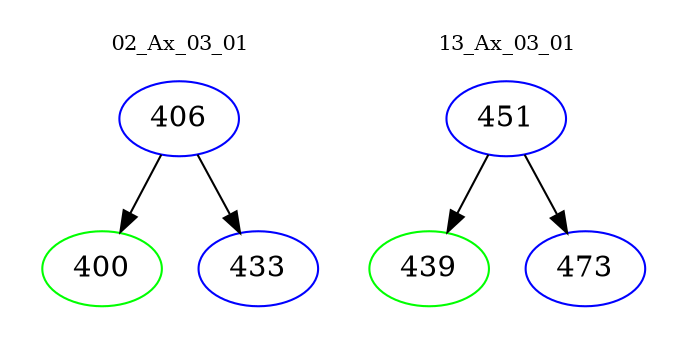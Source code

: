 digraph{
subgraph cluster_0 {
color = white
label = "02_Ax_03_01";
fontsize=10;
T0_406 [label="406", color="blue"]
T0_406 -> T0_400 [color="black"]
T0_400 [label="400", color="green"]
T0_406 -> T0_433 [color="black"]
T0_433 [label="433", color="blue"]
}
subgraph cluster_1 {
color = white
label = "13_Ax_03_01";
fontsize=10;
T1_451 [label="451", color="blue"]
T1_451 -> T1_439 [color="black"]
T1_439 [label="439", color="green"]
T1_451 -> T1_473 [color="black"]
T1_473 [label="473", color="blue"]
}
}
